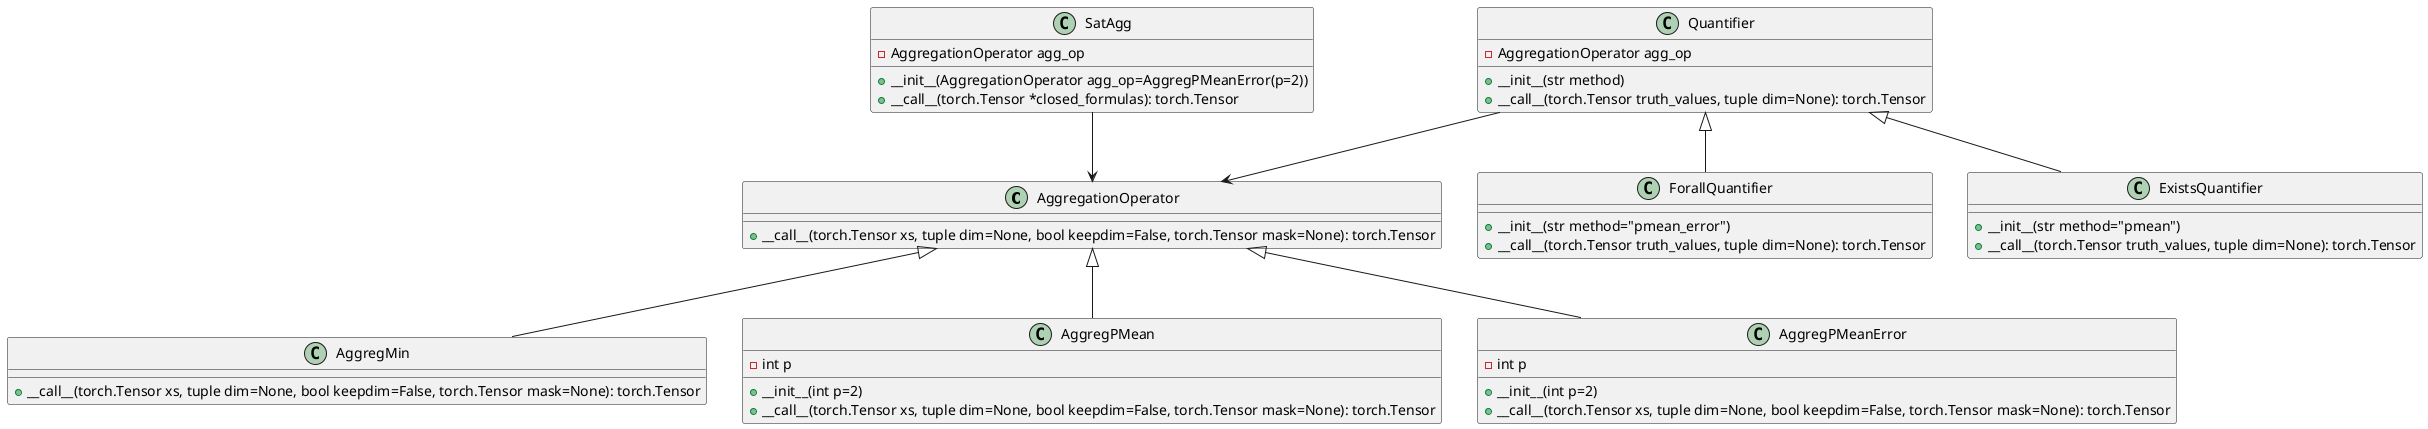 @startuml title Fuzzy Logic Aggregators and Quantifiers

!define AbstractClass class
!define Interface interface

AbstractClass AggregationOperator {
    +__call__(torch.Tensor xs, tuple dim=None, bool keepdim=False, torch.Tensor mask=None): torch.Tensor
}

class AggregMin {
    +__call__(torch.Tensor xs, tuple dim=None, bool keepdim=False, torch.Tensor mask=None): torch.Tensor
}

class AggregPMean {
    -int p
    +__init__(int p=2)
    +__call__(torch.Tensor xs, tuple dim=None, bool keepdim=False, torch.Tensor mask=None): torch.Tensor
}

class AggregPMeanError {
    -int p
    +__init__(int p=2)
    +__call__(torch.Tensor xs, tuple dim=None, bool keepdim=False, torch.Tensor mask=None): torch.Tensor
}

class SatAgg {
    -AggregationOperator agg_op
    +__init__(AggregationOperator agg_op=AggregPMeanError(p=2))
    +__call__(torch.Tensor *closed_formulas): torch.Tensor
}

AbstractClass Quantifier {
    -AggregationOperator agg_op
    +__init__(str method)
    +__call__(torch.Tensor truth_values, tuple dim=None): torch.Tensor
}

class ForallQuantifier {
    +__init__(str method="pmean_error")
    +__call__(torch.Tensor truth_values, tuple dim=None): torch.Tensor
}

class ExistsQuantifier {
    +__init__(str method="pmean")
    +__call__(torch.Tensor truth_values, tuple dim=None): torch.Tensor
}

AggregationOperator <|-- AggregMin
AggregationOperator <|-- AggregPMean
AggregationOperator <|-- AggregPMeanError
Quantifier <|-- ForallQuantifier
Quantifier <|-- ExistsQuantifier
SatAgg --> AggregationOperator
Quantifier --> AggregationOperator

@enduml